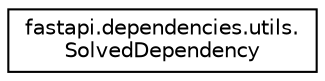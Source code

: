 digraph "Graphical Class Hierarchy"
{
 // LATEX_PDF_SIZE
  edge [fontname="Helvetica",fontsize="10",labelfontname="Helvetica",labelfontsize="10"];
  node [fontname="Helvetica",fontsize="10",shape=record];
  rankdir="LR";
  Node0 [label="fastapi.dependencies.utils.\lSolvedDependency",height=0.2,width=0.4,color="black", fillcolor="white", style="filled",URL="$classfastapi_1_1dependencies_1_1utils_1_1SolvedDependency.html",tooltip=" "];
}
